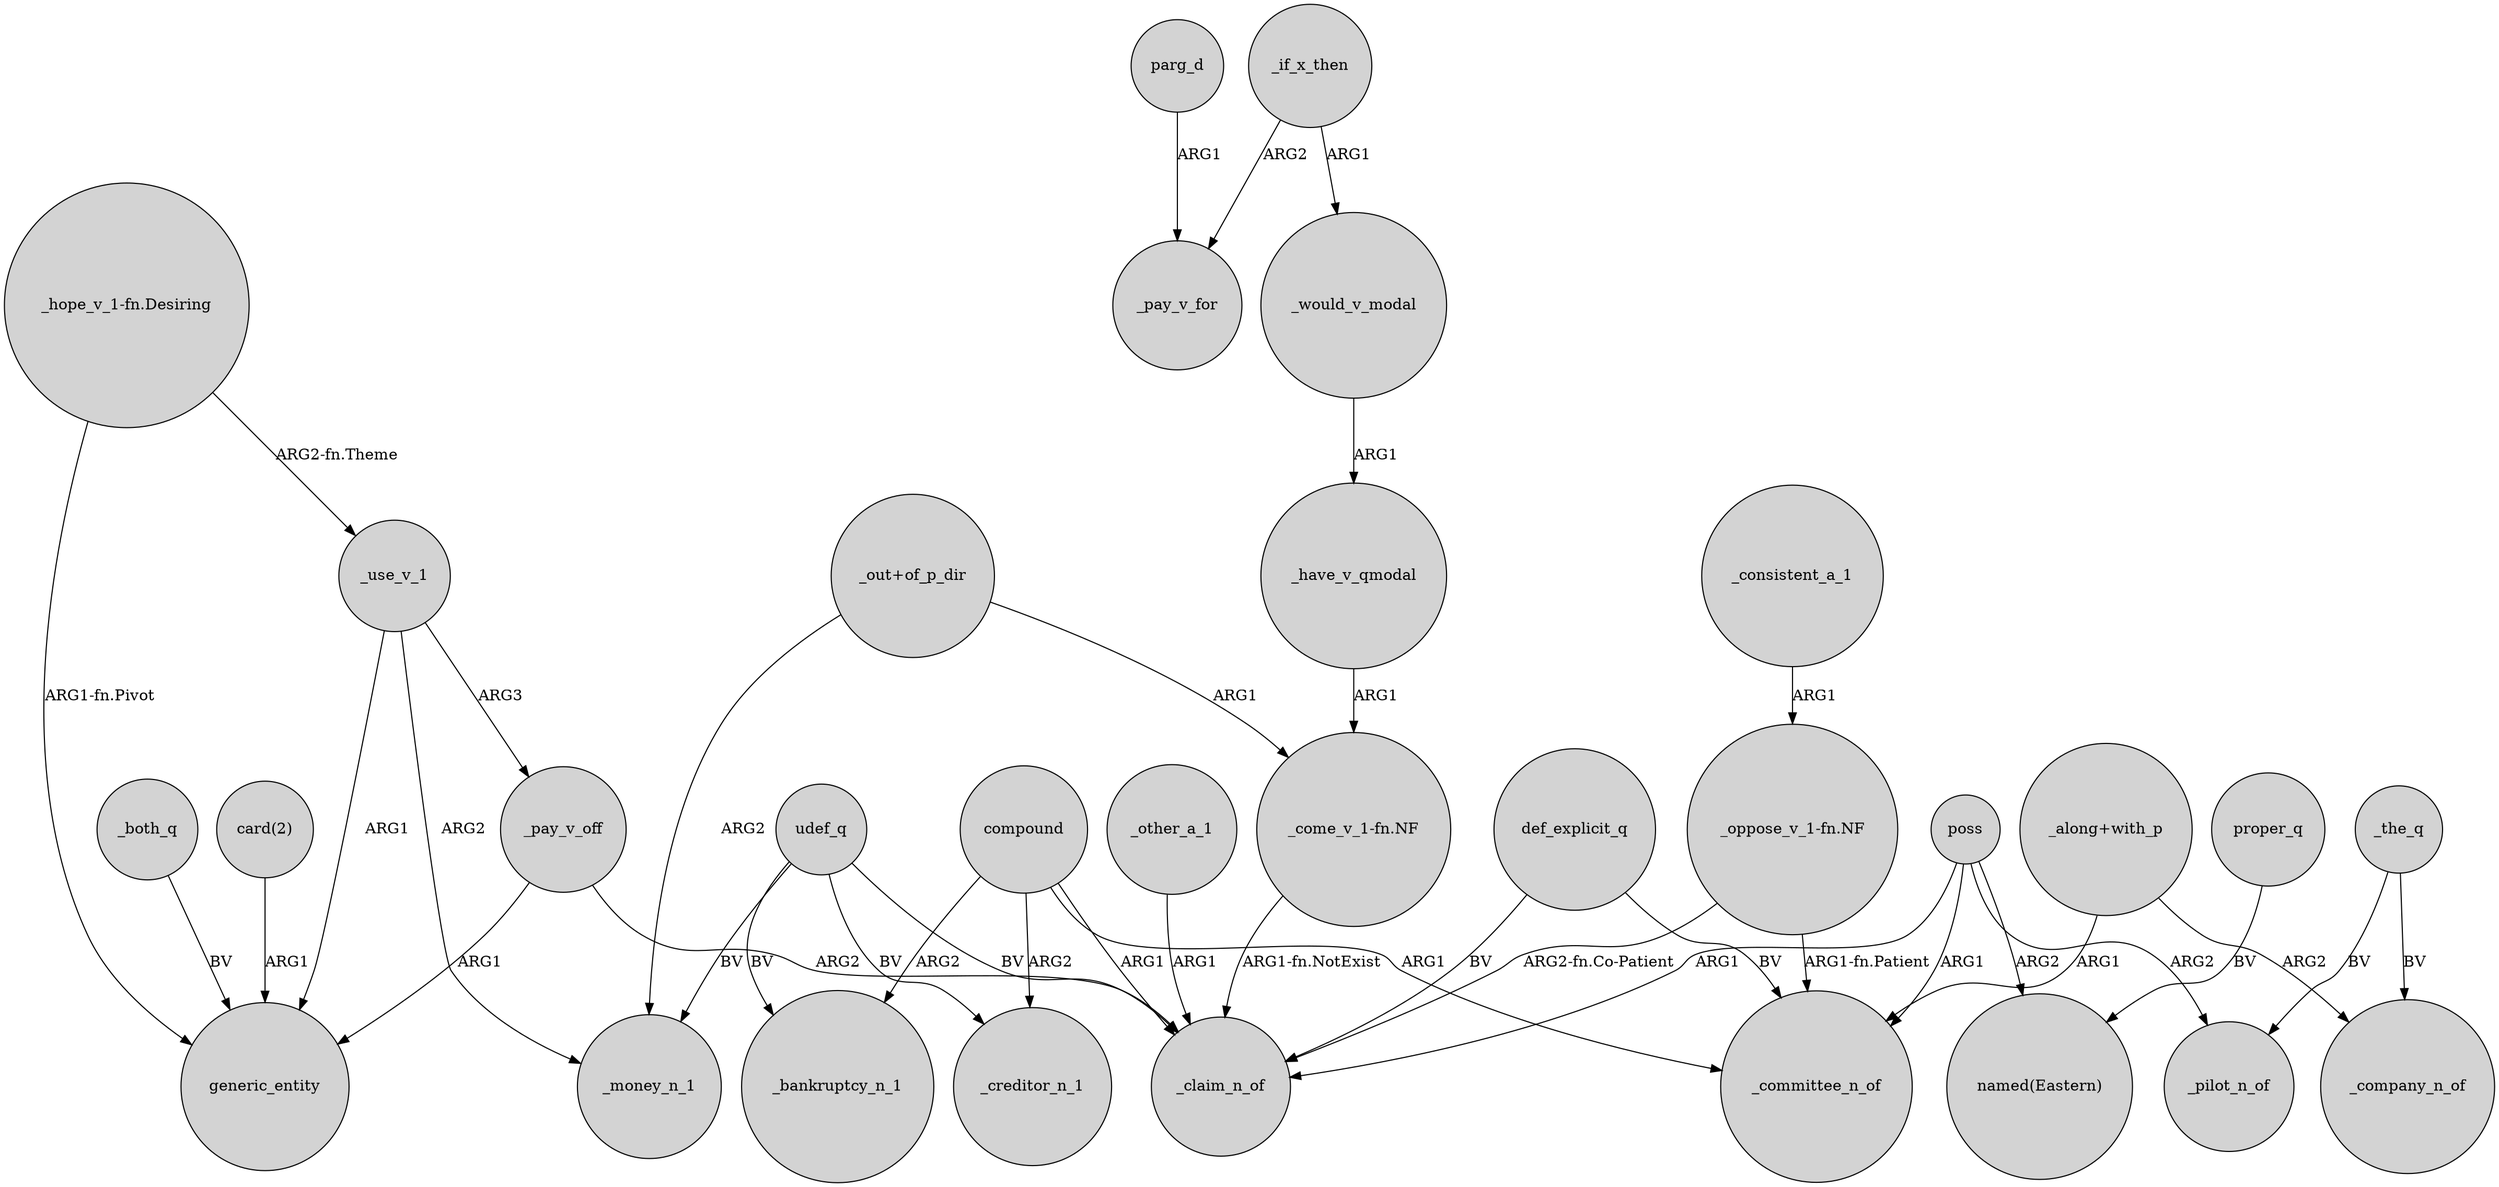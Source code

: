 digraph {
	node [shape=circle style=filled]
	"card(2)" -> generic_entity [label=ARG1]
	def_explicit_q -> _committee_n_of [label=BV]
	udef_q -> _money_n_1 [label=BV]
	_use_v_1 -> generic_entity [label=ARG1]
	udef_q -> _bankruptcy_n_1 [label=BV]
	poss -> "named(Eastern)" [label=ARG2]
	_pay_v_off -> _claim_n_of [label=ARG2]
	"_come_v_1-fn.NF" -> _claim_n_of [label="ARG1-fn.NotExist"]
	poss -> _committee_n_of [label=ARG1]
	compound -> _bankruptcy_n_1 [label=ARG2]
	_pay_v_off -> generic_entity [label=ARG1]
	_consistent_a_1 -> "_oppose_v_1-fn.NF" [label=ARG1]
	compound -> _claim_n_of [label=ARG1]
	"_along+with_p" -> _company_n_of [label=ARG2]
	"_hope_v_1-fn.Desiring" -> generic_entity [label="ARG1-fn.Pivot"]
	_both_q -> generic_entity [label=BV]
	proper_q -> "named(Eastern)" [label=BV]
	_the_q -> _company_n_of [label=BV]
	"_hope_v_1-fn.Desiring" -> _use_v_1 [label="ARG2-fn.Theme"]
	_the_q -> _pilot_n_of [label=BV]
	poss -> _claim_n_of [label=ARG1]
	"_along+with_p" -> _committee_n_of [label=ARG1]
	_use_v_1 -> _pay_v_off [label=ARG3]
	"_oppose_v_1-fn.NF" -> _claim_n_of [label="ARG2-fn.Co-Patient"]
	def_explicit_q -> _claim_n_of [label=BV]
	_if_x_then -> _pay_v_for [label=ARG2]
	_use_v_1 -> _money_n_1 [label=ARG2]
	udef_q -> _creditor_n_1 [label=BV]
	"_oppose_v_1-fn.NF" -> _committee_n_of [label="ARG1-fn.Patient"]
	compound -> _creditor_n_1 [label=ARG2]
	poss -> _pilot_n_of [label=ARG2]
	_if_x_then -> _would_v_modal [label=ARG1]
	compound -> _committee_n_of [label=ARG1]
	"_out+of_p_dir" -> "_come_v_1-fn.NF" [label=ARG1]
	_have_v_qmodal -> "_come_v_1-fn.NF" [label=ARG1]
	udef_q -> _claim_n_of [label=BV]
	parg_d -> _pay_v_for [label=ARG1]
	_other_a_1 -> _claim_n_of [label=ARG1]
	_would_v_modal -> _have_v_qmodal [label=ARG1]
	"_out+of_p_dir" -> _money_n_1 [label=ARG2]
}
